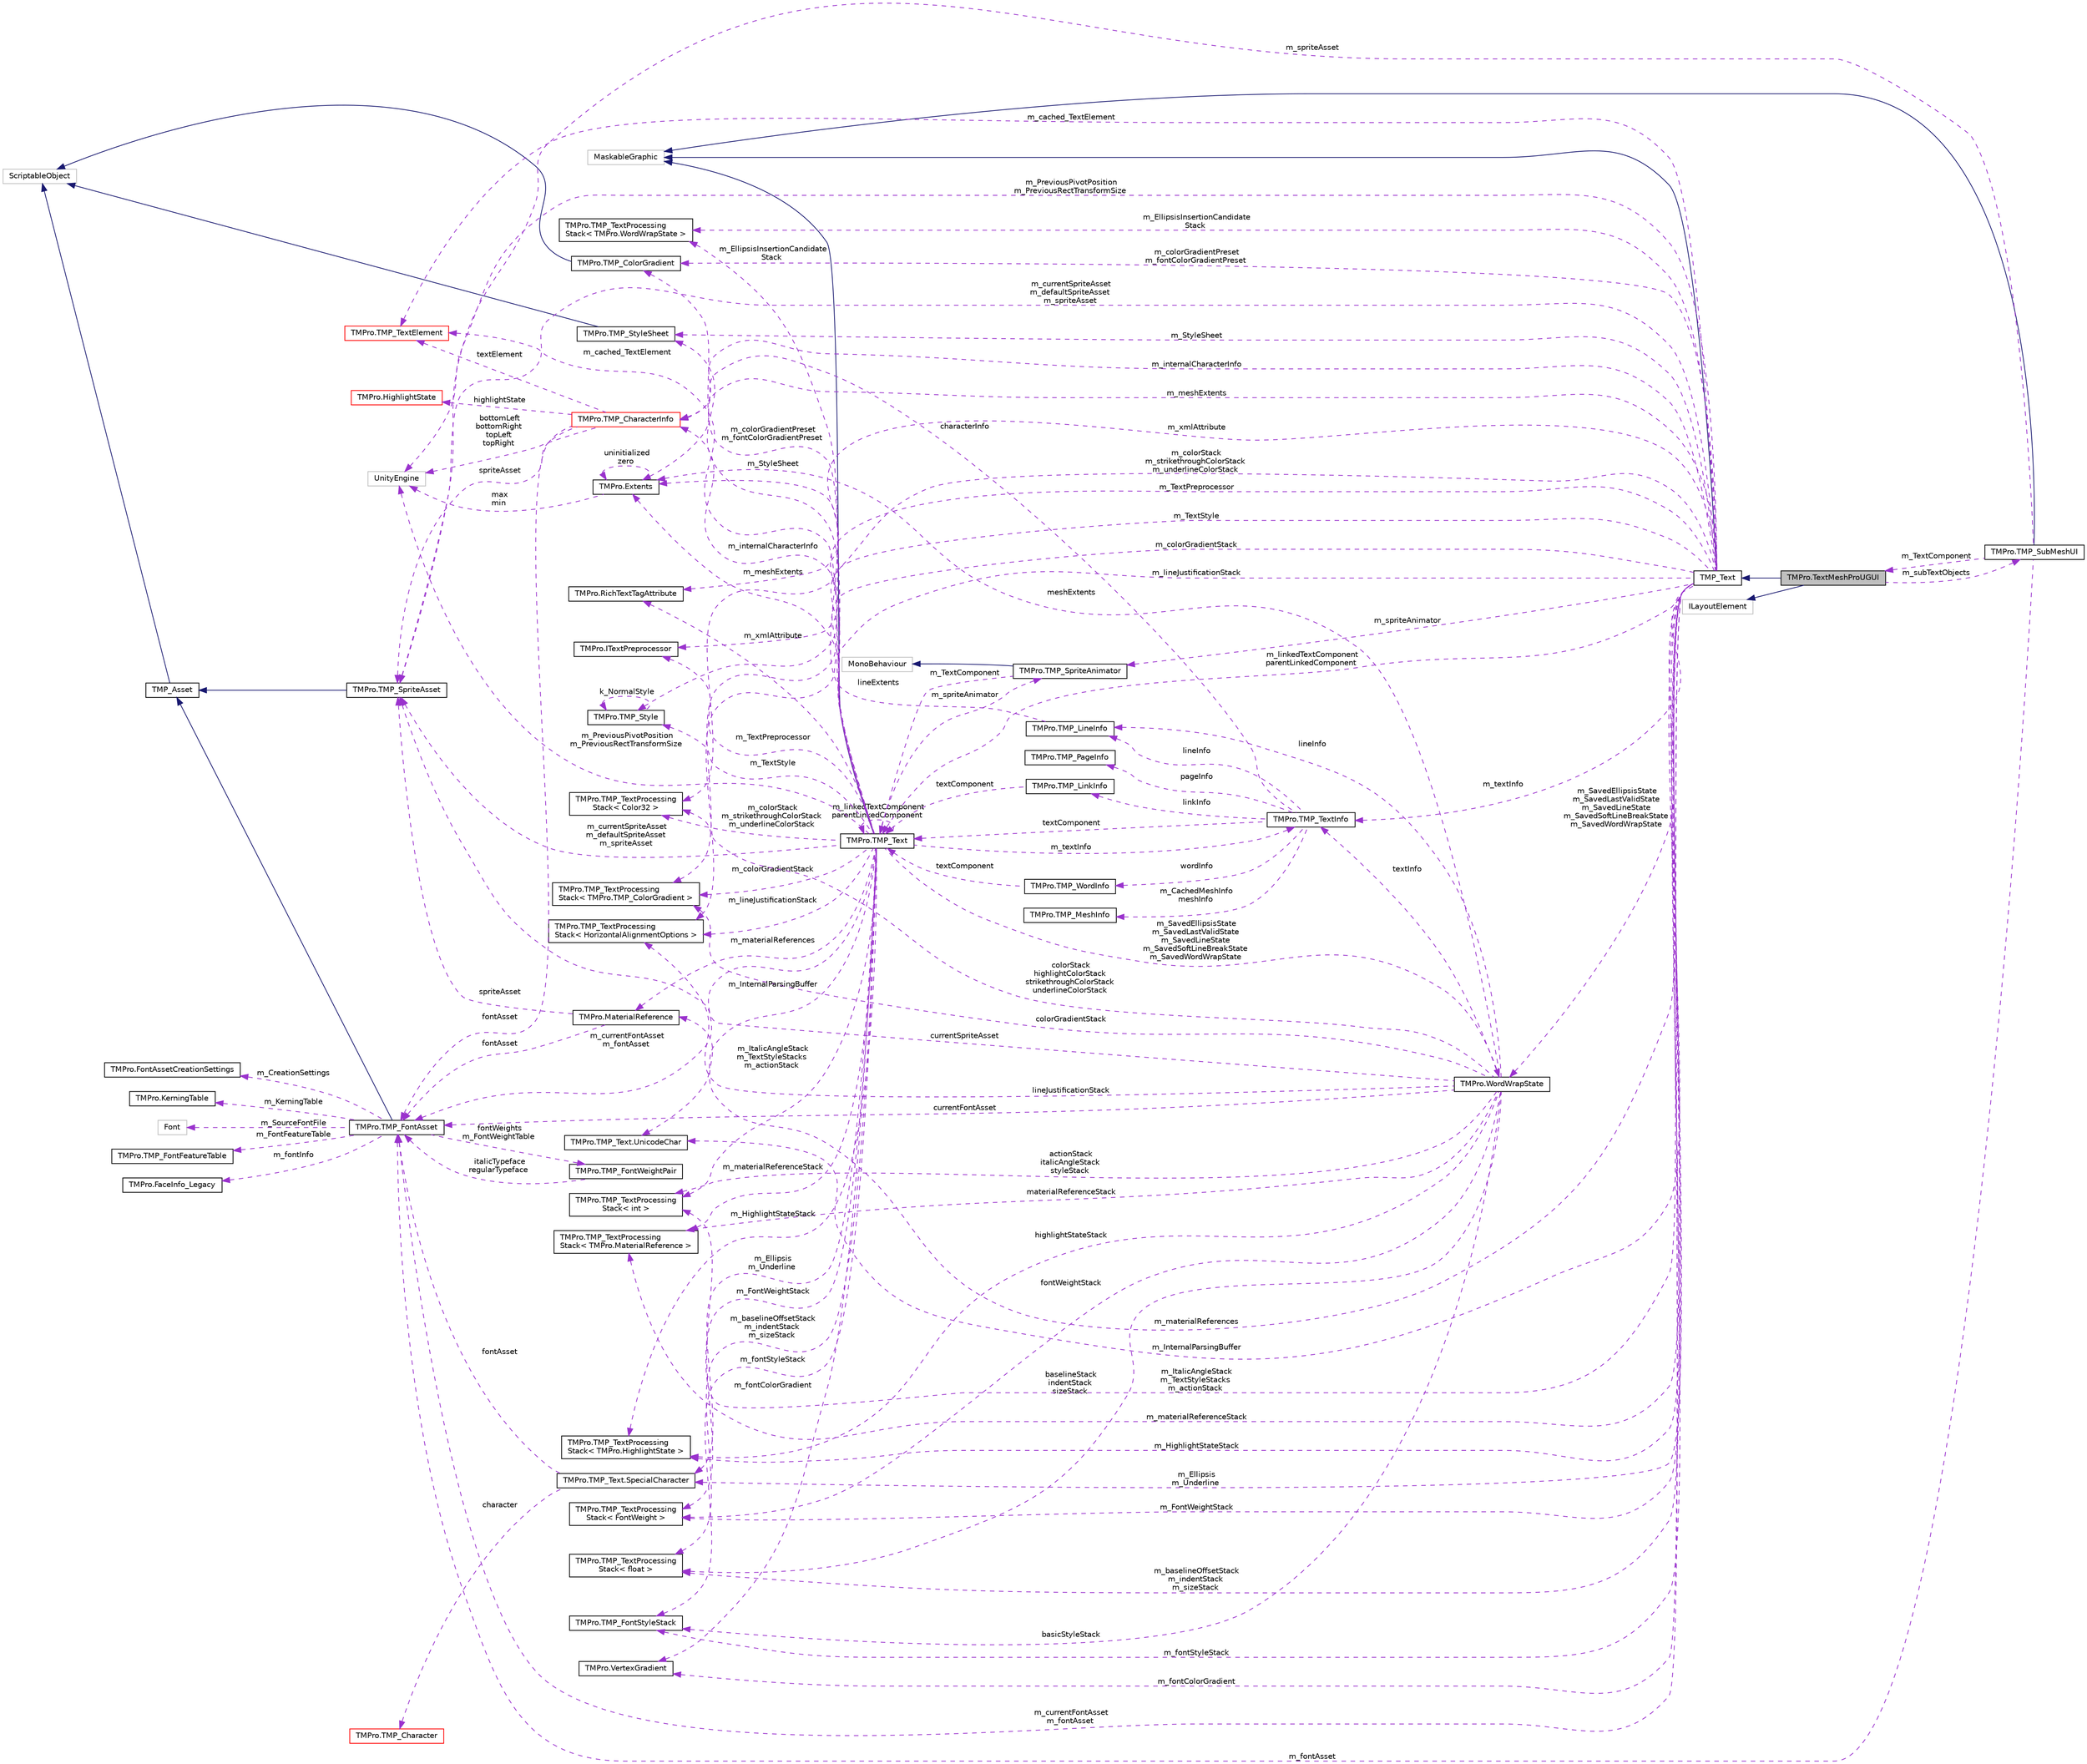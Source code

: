 digraph "TMPro.TextMeshProUGUI"
{
 // LATEX_PDF_SIZE
  edge [fontname="Helvetica",fontsize="10",labelfontname="Helvetica",labelfontsize="10"];
  node [fontname="Helvetica",fontsize="10",shape=record];
  rankdir="LR";
  Node1 [label="TMPro.TextMeshProUGUI",height=0.2,width=0.4,color="black", fillcolor="grey75", style="filled", fontcolor="black",tooltip=" "];
  Node2 -> Node1 [dir="back",color="midnightblue",fontsize="10",style="solid",fontname="Helvetica"];
  Node2 [label="TMP_Text",height=0.2,width=0.4,color="black", fillcolor="white", style="filled",URL="$class_t_m_pro_1_1_t_m_p___text.html",tooltip="Base class which contains common properties and functions shared between the TextMeshPro and TextMesh..."];
  Node3 -> Node2 [dir="back",color="midnightblue",fontsize="10",style="solid",fontname="Helvetica"];
  Node3 [label="MaskableGraphic",height=0.2,width=0.4,color="grey75", fillcolor="white", style="filled",tooltip=" "];
  Node4 -> Node2 [dir="back",color="darkorchid3",fontsize="10",style="dashed",label=" m_fontStyleStack" ,fontname="Helvetica"];
  Node4 [label="TMPro.TMP_FontStyleStack",height=0.2,width=0.4,color="black", fillcolor="white", style="filled",URL="$struct_t_m_pro_1_1_t_m_p___font_style_stack.html",tooltip="Structure used to track basic XML tags which are binary (on / off)"];
  Node5 -> Node2 [dir="back",color="darkorchid3",fontsize="10",style="dashed",label=" m_colorGradientStack" ,fontname="Helvetica"];
  Node5 [label="TMPro.TMP_TextProcessing\lStack\< TMPro.TMP_ColorGradient \>",height=0.2,width=0.4,color="black", fillcolor="white", style="filled",URL="$struct_t_m_pro_1_1_t_m_p___text_processing_stack.html",tooltip=" "];
  Node6 -> Node2 [dir="back",color="darkorchid3",fontsize="10",style="dashed",label=" m_InternalParsingBuffer" ,fontname="Helvetica"];
  Node6 [label="TMPro.TMP_Text.UnicodeChar",height=0.2,width=0.4,color="black", fillcolor="white", style="filled",URL="$struct_t_m_pro_1_1_t_m_p___text_1_1_unicode_char.html",tooltip=" "];
  Node7 -> Node2 [dir="back",color="darkorchid3",fontsize="10",style="dashed",label=" m_lineJustificationStack" ,fontname="Helvetica"];
  Node7 [label="TMPro.TMP_TextProcessing\lStack\< HorizontalAlignmentOptions \>",height=0.2,width=0.4,color="black", fillcolor="white", style="filled",URL="$struct_t_m_pro_1_1_t_m_p___text_processing_stack.html",tooltip=" "];
  Node8 -> Node2 [dir="back",color="darkorchid3",fontsize="10",style="dashed",label=" m_materialReferences" ,fontname="Helvetica"];
  Node8 [label="TMPro.MaterialReference",height=0.2,width=0.4,color="black", fillcolor="white", style="filled",URL="$struct_t_m_pro_1_1_material_reference.html",tooltip=" "];
  Node9 -> Node8 [dir="back",color="darkorchid3",fontsize="10",style="dashed",label=" fontAsset" ,fontname="Helvetica"];
  Node9 [label="TMPro.TMP_FontAsset",height=0.2,width=0.4,color="black", fillcolor="white", style="filled",URL="$class_t_m_pro_1_1_t_m_p___font_asset.html",tooltip=" "];
  Node10 -> Node9 [dir="back",color="midnightblue",fontsize="10",style="solid",fontname="Helvetica"];
  Node10 [label="TMP_Asset",height=0.2,width=0.4,color="black", fillcolor="white", style="filled",URL="$class_t_m_pro_1_1_t_m_p___asset.html",tooltip=" "];
  Node11 -> Node10 [dir="back",color="midnightblue",fontsize="10",style="solid",fontname="Helvetica"];
  Node11 [label="ScriptableObject",height=0.2,width=0.4,color="grey75", fillcolor="white", style="filled",tooltip=" "];
  Node12 -> Node9 [dir="back",color="darkorchid3",fontsize="10",style="dashed",label=" m_CreationSettings" ,fontname="Helvetica"];
  Node12 [label="TMPro.FontAssetCreationSettings",height=0.2,width=0.4,color="black", fillcolor="white", style="filled",URL="$struct_t_m_pro_1_1_font_asset_creation_settings.html",tooltip=" "];
  Node13 -> Node9 [dir="back",color="darkorchid3",fontsize="10",style="dashed",label=" m_KerningTable" ,fontname="Helvetica"];
  Node13 [label="TMPro.KerningTable",height=0.2,width=0.4,color="black", fillcolor="white", style="filled",URL="$class_t_m_pro_1_1_kerning_table.html",tooltip=" "];
  Node14 -> Node9 [dir="back",color="darkorchid3",fontsize="10",style="dashed",label=" fontWeights\nm_FontWeightTable" ,fontname="Helvetica"];
  Node14 [label="TMPro.TMP_FontWeightPair",height=0.2,width=0.4,color="black", fillcolor="white", style="filled",URL="$struct_t_m_pro_1_1_t_m_p___font_weight_pair.html",tooltip="Contains the font assets for the regular and italic styles associated with a given font weight."];
  Node9 -> Node14 [dir="back",color="darkorchid3",fontsize="10",style="dashed",label=" italicTypeface\nregularTypeface" ,fontname="Helvetica"];
  Node15 -> Node9 [dir="back",color="darkorchid3",fontsize="10",style="dashed",label=" m_SourceFontFile" ,fontname="Helvetica"];
  Node15 [label="Font",height=0.2,width=0.4,color="grey75", fillcolor="white", style="filled",tooltip=" "];
  Node16 -> Node9 [dir="back",color="darkorchid3",fontsize="10",style="dashed",label=" m_FontFeatureTable" ,fontname="Helvetica"];
  Node16 [label="TMPro.TMP_FontFeatureTable",height=0.2,width=0.4,color="black", fillcolor="white", style="filled",URL="$class_t_m_pro_1_1_t_m_p___font_feature_table.html",tooltip="Table that contains the various font features available for the given font asset."];
  Node17 -> Node9 [dir="back",color="darkorchid3",fontsize="10",style="dashed",label=" m_fontInfo" ,fontname="Helvetica"];
  Node17 [label="TMPro.FaceInfo_Legacy",height=0.2,width=0.4,color="black", fillcolor="white", style="filled",URL="$class_t_m_pro_1_1_face_info___legacy.html",tooltip="Class that contains the basic information about the font."];
  Node18 -> Node8 [dir="back",color="darkorchid3",fontsize="10",style="dashed",label=" spriteAsset" ,fontname="Helvetica"];
  Node18 [label="TMPro.TMP_SpriteAsset",height=0.2,width=0.4,color="black", fillcolor="white", style="filled",URL="$class_t_m_pro_1_1_t_m_p___sprite_asset.html",tooltip=" "];
  Node10 -> Node18 [dir="back",color="midnightblue",fontsize="10",style="solid",fontname="Helvetica"];
  Node19 -> Node2 [dir="back",color="darkorchid3",fontsize="10",style="dashed",label=" m_textInfo" ,fontname="Helvetica"];
  Node19 [label="TMPro.TMP_TextInfo",height=0.2,width=0.4,color="black", fillcolor="white", style="filled",URL="$class_t_m_pro_1_1_t_m_p___text_info.html",tooltip="Class which contains information about every element contained within the text object."];
  Node20 -> Node19 [dir="back",color="darkorchid3",fontsize="10",style="dashed",label=" linkInfo" ,fontname="Helvetica"];
  Node20 [label="TMPro.TMP_LinkInfo",height=0.2,width=0.4,color="black", fillcolor="white", style="filled",URL="$struct_t_m_pro_1_1_t_m_p___link_info.html",tooltip="Structure containing information about individual links contained in the text object."];
  Node21 -> Node20 [dir="back",color="darkorchid3",fontsize="10",style="dashed",label=" textComponent" ,fontname="Helvetica"];
  Node21 [label="TMPro.TMP_Text",height=0.2,width=0.4,color="black", fillcolor="white", style="filled",URL="$class_t_m_pro_1_1_t_m_p___text.html",tooltip="Base class which contains common properties and functions shared between the TextMeshPro and TextMesh..."];
  Node3 -> Node21 [dir="back",color="midnightblue",fontsize="10",style="solid",fontname="Helvetica"];
  Node4 -> Node21 [dir="back",color="darkorchid3",fontsize="10",style="dashed",label=" m_fontStyleStack" ,fontname="Helvetica"];
  Node5 -> Node21 [dir="back",color="darkorchid3",fontsize="10",style="dashed",label=" m_colorGradientStack" ,fontname="Helvetica"];
  Node6 -> Node21 [dir="back",color="darkorchid3",fontsize="10",style="dashed",label=" m_InternalParsingBuffer" ,fontname="Helvetica"];
  Node7 -> Node21 [dir="back",color="darkorchid3",fontsize="10",style="dashed",label=" m_lineJustificationStack" ,fontname="Helvetica"];
  Node8 -> Node21 [dir="back",color="darkorchid3",fontsize="10",style="dashed",label=" m_materialReferences" ,fontname="Helvetica"];
  Node19 -> Node21 [dir="back",color="darkorchid3",fontsize="10",style="dashed",label=" m_textInfo" ,fontname="Helvetica"];
  Node22 -> Node21 [dir="back",color="darkorchid3",fontsize="10",style="dashed",label=" m_meshExtents" ,fontname="Helvetica"];
  Node22 [label="TMPro.Extents",height=0.2,width=0.4,color="black", fillcolor="white", style="filled",URL="$struct_t_m_pro_1_1_extents.html",tooltip=" "];
  Node22 -> Node22 [dir="back",color="darkorchid3",fontsize="10",style="dashed",label=" uninitialized\nzero" ,fontname="Helvetica"];
  Node23 -> Node22 [dir="back",color="darkorchid3",fontsize="10",style="dashed",label=" max\nmin" ,fontname="Helvetica"];
  Node23 [label="UnityEngine",height=0.2,width=0.4,color="grey75", fillcolor="white", style="filled",tooltip=" "];
  Node9 -> Node21 [dir="back",color="darkorchid3",fontsize="10",style="dashed",label=" m_currentFontAsset\nm_fontAsset" ,fontname="Helvetica"];
  Node23 -> Node21 [dir="back",color="darkorchid3",fontsize="10",style="dashed",label=" m_PreviousPivotPosition\nm_PreviousRectTransformSize" ,fontname="Helvetica"];
  Node24 -> Node21 [dir="back",color="darkorchid3",fontsize="10",style="dashed",label=" m_StyleSheet" ,fontname="Helvetica"];
  Node24 [label="TMPro.TMP_StyleSheet",height=0.2,width=0.4,color="black", fillcolor="white", style="filled",URL="$class_t_m_pro_1_1_t_m_p___style_sheet.html",tooltip=" "];
  Node11 -> Node24 [dir="back",color="midnightblue",fontsize="10",style="solid",fontname="Helvetica"];
  Node25 -> Node21 [dir="back",color="darkorchid3",fontsize="10",style="dashed",label=" m_fontColorGradient" ,fontname="Helvetica"];
  Node25 [label="TMPro.VertexGradient",height=0.2,width=0.4,color="black", fillcolor="white", style="filled",URL="$struct_t_m_pro_1_1_vertex_gradient.html",tooltip="TMP custom data type to represent 32 bit characters."];
  Node26 -> Node21 [dir="back",color="darkorchid3",fontsize="10",style="dashed",label=" m_Ellipsis\nm_Underline" ,fontname="Helvetica"];
  Node26 [label="TMPro.TMP_Text.SpecialCharacter",height=0.2,width=0.4,color="black", fillcolor="white", style="filled",URL="$struct_t_m_pro_1_1_t_m_p___text_1_1_special_character.html",tooltip=" "];
  Node9 -> Node26 [dir="back",color="darkorchid3",fontsize="10",style="dashed",label=" fontAsset" ,fontname="Helvetica"];
  Node27 -> Node26 [dir="back",color="darkorchid3",fontsize="10",style="dashed",label=" character" ,fontname="Helvetica"];
  Node27 [label="TMPro.TMP_Character",height=0.2,width=0.4,color="red", fillcolor="white", style="filled",URL="$class_t_m_pro_1_1_t_m_p___character.html",tooltip="A basic element of text."];
  Node21 -> Node21 [dir="back",color="darkorchid3",fontsize="10",style="dashed",label=" m_linkedTextComponent\nparentLinkedComponent" ,fontname="Helvetica"];
  Node30 -> Node21 [dir="back",color="darkorchid3",fontsize="10",style="dashed",label=" m_TextPreprocessor" ,fontname="Helvetica"];
  Node30 [label="TMPro.ITextPreprocessor",height=0.2,width=0.4,color="black", fillcolor="white", style="filled",URL="$interface_t_m_pro_1_1_i_text_preprocessor.html",tooltip="Interface used for preprocessing and shaping of text."];
  Node31 -> Node21 [dir="back",color="darkorchid3",fontsize="10",style="dashed",label=" m_colorStack\nm_strikethroughColorStack\nm_underlineColorStack" ,fontname="Helvetica"];
  Node31 [label="TMPro.TMP_TextProcessing\lStack\< Color32 \>",height=0.2,width=0.4,color="black", fillcolor="white", style="filled",URL="$struct_t_m_pro_1_1_t_m_p___text_processing_stack.html",tooltip=" "];
  Node32 -> Node21 [dir="back",color="darkorchid3",fontsize="10",style="dashed",label=" m_colorGradientPreset\nm_fontColorGradientPreset" ,fontname="Helvetica"];
  Node32 [label="TMPro.TMP_ColorGradient",height=0.2,width=0.4,color="black", fillcolor="white", style="filled",URL="$class_t_m_pro_1_1_t_m_p___color_gradient.html",tooltip=" "];
  Node11 -> Node32 [dir="back",color="midnightblue",fontsize="10",style="solid",fontname="Helvetica"];
  Node33 -> Node21 [dir="back",color="darkorchid3",fontsize="10",style="dashed",label=" m_spriteAnimator" ,fontname="Helvetica"];
  Node33 [label="TMPro.TMP_SpriteAnimator",height=0.2,width=0.4,color="black", fillcolor="white", style="filled",URL="$class_t_m_pro_1_1_t_m_p___sprite_animator.html",tooltip=" "];
  Node34 -> Node33 [dir="back",color="midnightblue",fontsize="10",style="solid",fontname="Helvetica"];
  Node34 [label="MonoBehaviour",height=0.2,width=0.4,color="grey75", fillcolor="white", style="filled",tooltip=" "];
  Node21 -> Node33 [dir="back",color="darkorchid3",fontsize="10",style="dashed",label=" m_TextComponent" ,fontname="Helvetica"];
  Node35 -> Node21 [dir="back",color="darkorchid3",fontsize="10",style="dashed",label=" m_FontWeightStack" ,fontname="Helvetica"];
  Node35 [label="TMPro.TMP_TextProcessing\lStack\< FontWeight \>",height=0.2,width=0.4,color="black", fillcolor="white", style="filled",URL="$struct_t_m_pro_1_1_t_m_p___text_processing_stack.html",tooltip=" "];
  Node36 -> Node21 [dir="back",color="darkorchid3",fontsize="10",style="dashed",label=" m_baselineOffsetStack\nm_indentStack\nm_sizeStack" ,fontname="Helvetica"];
  Node36 [label="TMPro.TMP_TextProcessing\lStack\< float \>",height=0.2,width=0.4,color="black", fillcolor="white", style="filled",URL="$struct_t_m_pro_1_1_t_m_p___text_processing_stack.html",tooltip=" "];
  Node37 -> Node21 [dir="back",color="darkorchid3",fontsize="10",style="dashed",label=" m_ItalicAngleStack\nm_TextStyleStacks\nm_actionStack" ,fontname="Helvetica"];
  Node37 [label="TMPro.TMP_TextProcessing\lStack\< int \>",height=0.2,width=0.4,color="black", fillcolor="white", style="filled",URL="$struct_t_m_pro_1_1_t_m_p___text_processing_stack.html",tooltip=" "];
  Node38 -> Node21 [dir="back",color="darkorchid3",fontsize="10",style="dashed",label=" m_SavedEllipsisState\nm_SavedLastValidState\nm_SavedLineState\nm_SavedSoftLineBreakState\nm_SavedWordWrapState" ,fontname="Helvetica"];
  Node38 [label="TMPro.WordWrapState",height=0.2,width=0.4,color="black", fillcolor="white", style="filled",URL="$struct_t_m_pro_1_1_word_wrap_state.html",tooltip=" "];
  Node4 -> Node38 [dir="back",color="darkorchid3",fontsize="10",style="dashed",label=" basicStyleStack" ,fontname="Helvetica"];
  Node7 -> Node38 [dir="back",color="darkorchid3",fontsize="10",style="dashed",label=" lineJustificationStack" ,fontname="Helvetica"];
  Node5 -> Node38 [dir="back",color="darkorchid3",fontsize="10",style="dashed",label=" colorGradientStack" ,fontname="Helvetica"];
  Node39 -> Node38 [dir="back",color="darkorchid3",fontsize="10",style="dashed",label=" lineInfo" ,fontname="Helvetica"];
  Node39 [label="TMPro.TMP_LineInfo",height=0.2,width=0.4,color="black", fillcolor="white", style="filled",URL="$struct_t_m_pro_1_1_t_m_p___line_info.html",tooltip="Structure which contains information about the individual lines of text."];
  Node22 -> Node39 [dir="back",color="darkorchid3",fontsize="10",style="dashed",label=" lineExtents" ,fontname="Helvetica"];
  Node19 -> Node38 [dir="back",color="darkorchid3",fontsize="10",style="dashed",label=" textInfo" ,fontname="Helvetica"];
  Node22 -> Node38 [dir="back",color="darkorchid3",fontsize="10",style="dashed",label=" meshExtents" ,fontname="Helvetica"];
  Node9 -> Node38 [dir="back",color="darkorchid3",fontsize="10",style="dashed",label=" currentFontAsset" ,fontname="Helvetica"];
  Node31 -> Node38 [dir="back",color="darkorchid3",fontsize="10",style="dashed",label=" colorStack\nhighlightColorStack\nstrikethroughColorStack\nunderlineColorStack" ,fontname="Helvetica"];
  Node35 -> Node38 [dir="back",color="darkorchid3",fontsize="10",style="dashed",label=" fontWeightStack" ,fontname="Helvetica"];
  Node36 -> Node38 [dir="back",color="darkorchid3",fontsize="10",style="dashed",label=" baselineStack\nindentStack\nsizeStack" ,fontname="Helvetica"];
  Node40 -> Node38 [dir="back",color="darkorchid3",fontsize="10",style="dashed",label=" materialReferenceStack" ,fontname="Helvetica"];
  Node40 [label="TMPro.TMP_TextProcessing\lStack\< TMPro.MaterialReference \>",height=0.2,width=0.4,color="black", fillcolor="white", style="filled",URL="$struct_t_m_pro_1_1_t_m_p___text_processing_stack.html",tooltip=" "];
  Node37 -> Node38 [dir="back",color="darkorchid3",fontsize="10",style="dashed",label=" actionStack\nitalicAngleStack\nstyleStack" ,fontname="Helvetica"];
  Node41 -> Node38 [dir="back",color="darkorchid3",fontsize="10",style="dashed",label=" highlightStateStack" ,fontname="Helvetica"];
  Node41 [label="TMPro.TMP_TextProcessing\lStack\< TMPro.HighlightState \>",height=0.2,width=0.4,color="black", fillcolor="white", style="filled",URL="$struct_t_m_pro_1_1_t_m_p___text_processing_stack.html",tooltip=" "];
  Node18 -> Node38 [dir="back",color="darkorchid3",fontsize="10",style="dashed",label=" currentSpriteAsset" ,fontname="Helvetica"];
  Node40 -> Node21 [dir="back",color="darkorchid3",fontsize="10",style="dashed",label=" m_materialReferenceStack" ,fontname="Helvetica"];
  Node41 -> Node21 [dir="back",color="darkorchid3",fontsize="10",style="dashed",label=" m_HighlightStateStack" ,fontname="Helvetica"];
  Node42 -> Node21 [dir="back",color="darkorchid3",fontsize="10",style="dashed",label=" m_EllipsisInsertionCandidate\lStack" ,fontname="Helvetica"];
  Node42 [label="TMPro.TMP_TextProcessing\lStack\< TMPro.WordWrapState \>",height=0.2,width=0.4,color="black", fillcolor="white", style="filled",URL="$struct_t_m_pro_1_1_t_m_p___text_processing_stack.html",tooltip=" "];
  Node43 -> Node21 [dir="back",color="darkorchid3",fontsize="10",style="dashed",label=" m_xmlAttribute" ,fontname="Helvetica"];
  Node43 [label="TMPro.RichTextTagAttribute",height=0.2,width=0.4,color="black", fillcolor="white", style="filled",URL="$struct_t_m_pro_1_1_rich_text_tag_attribute.html",tooltip=" "];
  Node44 -> Node21 [dir="back",color="darkorchid3",fontsize="10",style="dashed",label=" m_internalCharacterInfo" ,fontname="Helvetica"];
  Node44 [label="TMPro.TMP_CharacterInfo",height=0.2,width=0.4,color="red", fillcolor="white", style="filled",URL="$struct_t_m_pro_1_1_t_m_p___character_info.html",tooltip="Structure containing information about individual text elements (character or sprites)."];
  Node9 -> Node44 [dir="back",color="darkorchid3",fontsize="10",style="dashed",label=" fontAsset" ,fontname="Helvetica"];
  Node23 -> Node44 [dir="back",color="darkorchid3",fontsize="10",style="dashed",label=" bottomLeft\nbottomRight\ntopLeft\ntopRight" ,fontname="Helvetica"];
  Node45 -> Node44 [dir="back",color="darkorchid3",fontsize="10",style="dashed",label=" highlightState" ,fontname="Helvetica"];
  Node45 [label="TMPro.HighlightState",height=0.2,width=0.4,color="red", fillcolor="white", style="filled",URL="$struct_t_m_pro_1_1_highlight_state.html",tooltip=" "];
  Node18 -> Node44 [dir="back",color="darkorchid3",fontsize="10",style="dashed",label=" spriteAsset" ,fontname="Helvetica"];
  Node48 -> Node44 [dir="back",color="darkorchid3",fontsize="10",style="dashed",label=" textElement" ,fontname="Helvetica"];
  Node48 [label="TMPro.TMP_TextElement",height=0.2,width=0.4,color="red", fillcolor="white", style="filled",URL="$class_t_m_pro_1_1_t_m_p___text_element.html",tooltip="Base class for all text elements like Character and SpriteCharacter."];
  Node48 -> Node21 [dir="back",color="darkorchid3",fontsize="10",style="dashed",label=" m_cached_TextElement" ,fontname="Helvetica"];
  Node49 -> Node21 [dir="back",color="darkorchid3",fontsize="10",style="dashed",label=" m_TextStyle" ,fontname="Helvetica"];
  Node49 [label="TMPro.TMP_Style",height=0.2,width=0.4,color="black", fillcolor="white", style="filled",URL="$class_t_m_pro_1_1_t_m_p___style.html",tooltip=" "];
  Node49 -> Node49 [dir="back",color="darkorchid3",fontsize="10",style="dashed",label=" k_NormalStyle" ,fontname="Helvetica"];
  Node18 -> Node21 [dir="back",color="darkorchid3",fontsize="10",style="dashed",label=" m_currentSpriteAsset\nm_defaultSpriteAsset\nm_spriteAsset" ,fontname="Helvetica"];
  Node50 -> Node19 [dir="back",color="darkorchid3",fontsize="10",style="dashed",label=" pageInfo" ,fontname="Helvetica"];
  Node50 [label="TMPro.TMP_PageInfo",height=0.2,width=0.4,color="black", fillcolor="white", style="filled",URL="$struct_t_m_pro_1_1_t_m_p___page_info.html",tooltip=" "];
  Node39 -> Node19 [dir="back",color="darkorchid3",fontsize="10",style="dashed",label=" lineInfo" ,fontname="Helvetica"];
  Node21 -> Node19 [dir="back",color="darkorchid3",fontsize="10",style="dashed",label=" textComponent" ,fontname="Helvetica"];
  Node51 -> Node19 [dir="back",color="darkorchid3",fontsize="10",style="dashed",label=" m_CachedMeshInfo\nmeshInfo" ,fontname="Helvetica"];
  Node51 [label="TMPro.TMP_MeshInfo",height=0.2,width=0.4,color="black", fillcolor="white", style="filled",URL="$struct_t_m_pro_1_1_t_m_p___mesh_info.html",tooltip="Structure which contains the vertex attributes (geometry) of the text object."];
  Node52 -> Node19 [dir="back",color="darkorchid3",fontsize="10",style="dashed",label=" wordInfo" ,fontname="Helvetica"];
  Node52 [label="TMPro.TMP_WordInfo",height=0.2,width=0.4,color="black", fillcolor="white", style="filled",URL="$struct_t_m_pro_1_1_t_m_p___word_info.html",tooltip="Structure containing information about the individual words contained in the text object."];
  Node21 -> Node52 [dir="back",color="darkorchid3",fontsize="10",style="dashed",label=" textComponent" ,fontname="Helvetica"];
  Node44 -> Node19 [dir="back",color="darkorchid3",fontsize="10",style="dashed",label=" characterInfo" ,fontname="Helvetica"];
  Node22 -> Node2 [dir="back",color="darkorchid3",fontsize="10",style="dashed",label=" m_meshExtents" ,fontname="Helvetica"];
  Node9 -> Node2 [dir="back",color="darkorchid3",fontsize="10",style="dashed",label=" m_currentFontAsset\nm_fontAsset" ,fontname="Helvetica"];
  Node23 -> Node2 [dir="back",color="darkorchid3",fontsize="10",style="dashed",label=" m_PreviousPivotPosition\nm_PreviousRectTransformSize" ,fontname="Helvetica"];
  Node24 -> Node2 [dir="back",color="darkorchid3",fontsize="10",style="dashed",label=" m_StyleSheet" ,fontname="Helvetica"];
  Node25 -> Node2 [dir="back",color="darkorchid3",fontsize="10",style="dashed",label=" m_fontColorGradient" ,fontname="Helvetica"];
  Node26 -> Node2 [dir="back",color="darkorchid3",fontsize="10",style="dashed",label=" m_Ellipsis\nm_Underline" ,fontname="Helvetica"];
  Node21 -> Node2 [dir="back",color="darkorchid3",fontsize="10",style="dashed",label=" m_linkedTextComponent\nparentLinkedComponent" ,fontname="Helvetica"];
  Node30 -> Node2 [dir="back",color="darkorchid3",fontsize="10",style="dashed",label=" m_TextPreprocessor" ,fontname="Helvetica"];
  Node31 -> Node2 [dir="back",color="darkorchid3",fontsize="10",style="dashed",label=" m_colorStack\nm_strikethroughColorStack\nm_underlineColorStack" ,fontname="Helvetica"];
  Node32 -> Node2 [dir="back",color="darkorchid3",fontsize="10",style="dashed",label=" m_colorGradientPreset\nm_fontColorGradientPreset" ,fontname="Helvetica"];
  Node33 -> Node2 [dir="back",color="darkorchid3",fontsize="10",style="dashed",label=" m_spriteAnimator" ,fontname="Helvetica"];
  Node35 -> Node2 [dir="back",color="darkorchid3",fontsize="10",style="dashed",label=" m_FontWeightStack" ,fontname="Helvetica"];
  Node36 -> Node2 [dir="back",color="darkorchid3",fontsize="10",style="dashed",label=" m_baselineOffsetStack\nm_indentStack\nm_sizeStack" ,fontname="Helvetica"];
  Node37 -> Node2 [dir="back",color="darkorchid3",fontsize="10",style="dashed",label=" m_ItalicAngleStack\nm_TextStyleStacks\nm_actionStack" ,fontname="Helvetica"];
  Node38 -> Node2 [dir="back",color="darkorchid3",fontsize="10",style="dashed",label=" m_SavedEllipsisState\nm_SavedLastValidState\nm_SavedLineState\nm_SavedSoftLineBreakState\nm_SavedWordWrapState" ,fontname="Helvetica"];
  Node40 -> Node2 [dir="back",color="darkorchid3",fontsize="10",style="dashed",label=" m_materialReferenceStack" ,fontname="Helvetica"];
  Node41 -> Node2 [dir="back",color="darkorchid3",fontsize="10",style="dashed",label=" m_HighlightStateStack" ,fontname="Helvetica"];
  Node42 -> Node2 [dir="back",color="darkorchid3",fontsize="10",style="dashed",label=" m_EllipsisInsertionCandidate\lStack" ,fontname="Helvetica"];
  Node43 -> Node2 [dir="back",color="darkorchid3",fontsize="10",style="dashed",label=" m_xmlAttribute" ,fontname="Helvetica"];
  Node44 -> Node2 [dir="back",color="darkorchid3",fontsize="10",style="dashed",label=" m_internalCharacterInfo" ,fontname="Helvetica"];
  Node48 -> Node2 [dir="back",color="darkorchid3",fontsize="10",style="dashed",label=" m_cached_TextElement" ,fontname="Helvetica"];
  Node49 -> Node2 [dir="back",color="darkorchid3",fontsize="10",style="dashed",label=" m_TextStyle" ,fontname="Helvetica"];
  Node18 -> Node2 [dir="back",color="darkorchid3",fontsize="10",style="dashed",label=" m_currentSpriteAsset\nm_defaultSpriteAsset\nm_spriteAsset" ,fontname="Helvetica"];
  Node53 -> Node1 [dir="back",color="midnightblue",fontsize="10",style="solid",fontname="Helvetica"];
  Node53 [label="ILayoutElement",height=0.2,width=0.4,color="grey75", fillcolor="white", style="filled",tooltip=" "];
  Node54 -> Node1 [dir="back",color="darkorchid3",fontsize="10",style="dashed",label=" m_subTextObjects" ,fontname="Helvetica"];
  Node54 [label="TMPro.TMP_SubMeshUI",height=0.2,width=0.4,color="black", fillcolor="white", style="filled",URL="$class_t_m_pro_1_1_t_m_p___sub_mesh_u_i.html",tooltip=" "];
  Node3 -> Node54 [dir="back",color="midnightblue",fontsize="10",style="solid",fontname="Helvetica"];
  Node9 -> Node54 [dir="back",color="darkorchid3",fontsize="10",style="dashed",label=" m_fontAsset" ,fontname="Helvetica"];
  Node1 -> Node54 [dir="back",color="darkorchid3",fontsize="10",style="dashed",label=" m_TextComponent" ,fontname="Helvetica"];
  Node18 -> Node54 [dir="back",color="darkorchid3",fontsize="10",style="dashed",label=" m_spriteAsset" ,fontname="Helvetica"];
}
